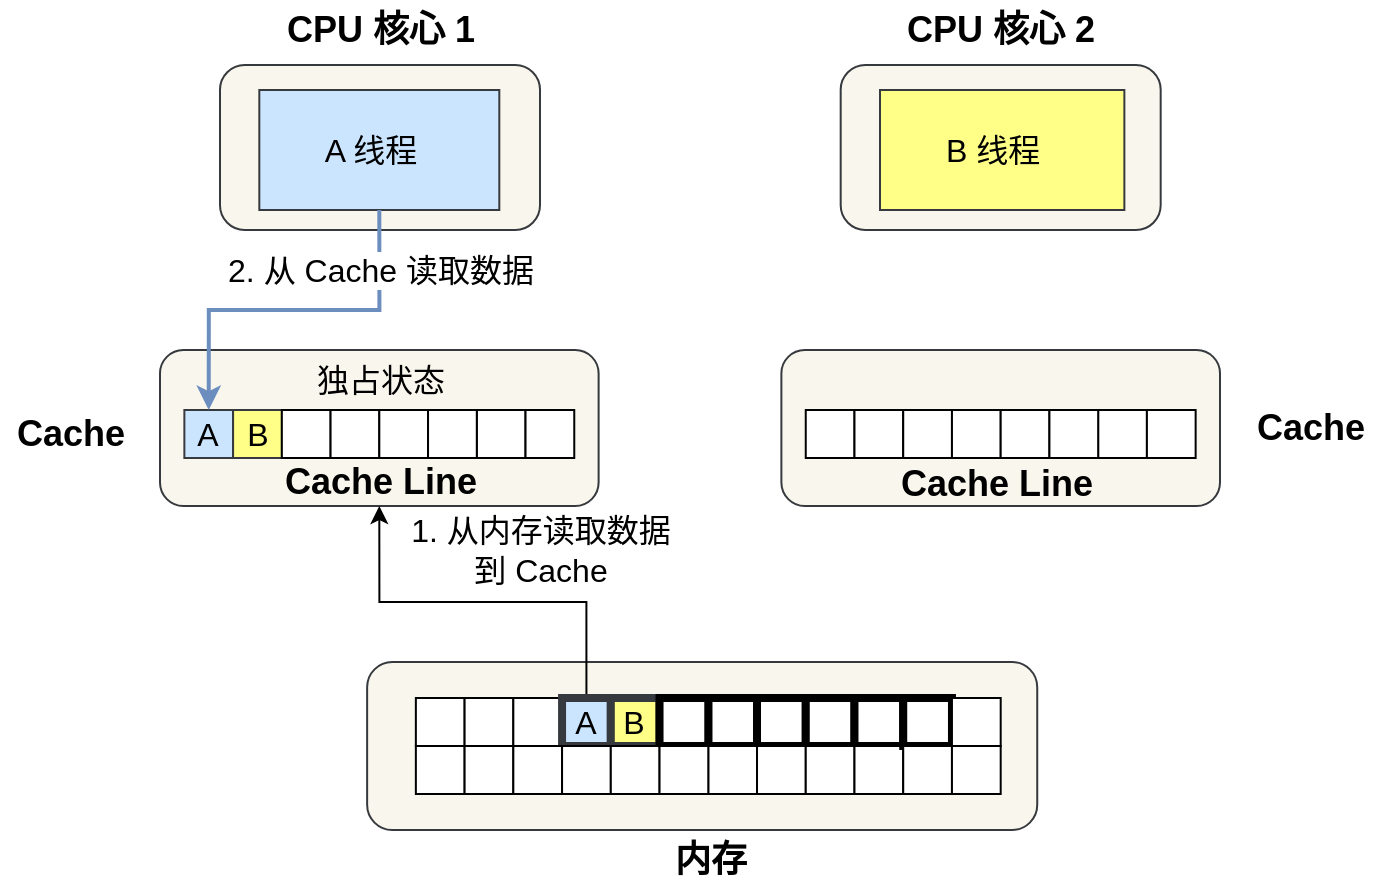 <mxfile version="13.8.3" type="github">
  <diagram id="lHumU1Yx4waUy4x4OvuH" name="Page-1">
    <mxGraphModel dx="1287" dy="1921" grid="1" gridSize="10" guides="1" tooltips="1" connect="1" arrows="1" fold="1" page="1" pageScale="1" pageWidth="827" pageHeight="1169" math="0" shadow="0">
      <root>
        <mxCell id="0" />
        <mxCell id="1" parent="0" />
        <mxCell id="2WWlvlnC3w6bAqd3Cvbb-55" value="" style="rounded=1;whiteSpace=wrap;html=1;shadow=0;sketch=0;strokeWidth=1;fillColor=#f9f7ed;strokeColor=#36393d;" vertex="1" parent="1">
          <mxGeometry x="50" y="-72.5" width="160" height="82.5" as="geometry" />
        </mxCell>
        <mxCell id="2WWlvlnC3w6bAqd3Cvbb-56" value="&lt;font style=&quot;font-size: 16px&quot;&gt;A 线程&amp;nbsp;&amp;nbsp;&lt;/font&gt;" style="rounded=0;whiteSpace=wrap;html=1;shadow=0;sketch=0;strokeWidth=1;fillColor=#cce5ff;strokeColor=#36393d;" vertex="1" parent="1">
          <mxGeometry x="69.66" y="-60" width="120" height="60" as="geometry" />
        </mxCell>
        <mxCell id="2WWlvlnC3w6bAqd3Cvbb-57" value="" style="rounded=1;whiteSpace=wrap;html=1;shadow=0;sketch=0;strokeWidth=1;fillColor=#f9f7ed;strokeColor=#36393d;" vertex="1" parent="1">
          <mxGeometry x="123.563" y="226" width="335.057" height="84" as="geometry" />
        </mxCell>
        <mxCell id="2WWlvlnC3w6bAqd3Cvbb-58" value="" style="rounded=1;whiteSpace=wrap;html=1;shadow=0;sketch=0;strokeWidth=1;fillColor=#f9f7ed;strokeColor=#36393d;" vertex="1" parent="1">
          <mxGeometry x="330.69" y="70" width="219.31" height="78" as="geometry" />
        </mxCell>
        <mxCell id="2WWlvlnC3w6bAqd3Cvbb-59" value="" style="rounded=1;whiteSpace=wrap;html=1;shadow=0;sketch=0;strokeWidth=1;fillColor=#f9f7ed;strokeColor=#36393d;" vertex="1" parent="1">
          <mxGeometry x="20" y="70" width="219.31" height="78" as="geometry" />
        </mxCell>
        <mxCell id="2WWlvlnC3w6bAqd3Cvbb-60" value="&lt;span style=&quot;font-size: 16px;&quot;&gt;1. 从内存读取数据&lt;/span&gt;&lt;br style=&quot;font-size: 16px;&quot;&gt;&lt;span style=&quot;font-size: 16px;&quot;&gt;到 Cache&lt;/span&gt;" style="edgeStyle=orthogonalEdgeStyle;rounded=0;orthogonalLoop=1;jettySize=auto;html=1;exitX=0.5;exitY=0;exitDx=0;exitDy=0;entryX=0.5;entryY=1;entryDx=0;entryDy=0;fontSize=16;" edge="1" parent="1" source="2WWlvlnC3w6bAqd3Cvbb-65" target="2WWlvlnC3w6bAqd3Cvbb-59">
          <mxGeometry as="geometry">
            <mxPoint x="44.368" y="142" as="targetPoint" />
            <mxPoint x="29" y="-26" as="offset" />
          </mxGeometry>
        </mxCell>
        <mxCell id="2WWlvlnC3w6bAqd3Cvbb-61" value="" style="rounded=0;whiteSpace=wrap;html=1;strokeWidth=1;" vertex="1" parent="1">
          <mxGeometry x="147.931" y="244" width="24.368" height="24" as="geometry" />
        </mxCell>
        <mxCell id="2WWlvlnC3w6bAqd3Cvbb-63" value="" style="rounded=0;whiteSpace=wrap;html=1;strokeWidth=1;" vertex="1" parent="1">
          <mxGeometry x="172.299" y="244" width="24.368" height="24" as="geometry" />
        </mxCell>
        <mxCell id="2WWlvlnC3w6bAqd3Cvbb-64" value="" style="rounded=0;whiteSpace=wrap;html=1;strokeWidth=1;" vertex="1" parent="1">
          <mxGeometry x="196.667" y="244" width="24.368" height="24" as="geometry" />
        </mxCell>
        <mxCell id="2WWlvlnC3w6bAqd3Cvbb-65" value="A" style="rounded=0;whiteSpace=wrap;html=1;strokeWidth=4;fillColor=#cce5ff;strokeColor=#36393d;fontSize=16;" vertex="1" parent="1">
          <mxGeometry x="221.034" y="244" width="24.368" height="24" as="geometry" />
        </mxCell>
        <mxCell id="2WWlvlnC3w6bAqd3Cvbb-66" value="B" style="rounded=0;whiteSpace=wrap;html=1;strokeWidth=4;fillColor=#ffff88;strokeColor=#36393d;fontSize=16;" vertex="1" parent="1">
          <mxGeometry x="245.402" y="244" width="24.368" height="24" as="geometry" />
        </mxCell>
        <mxCell id="2WWlvlnC3w6bAqd3Cvbb-67" value="" style="rounded=0;whiteSpace=wrap;html=1;strokeWidth=4;" vertex="1" parent="1">
          <mxGeometry x="294.138" y="244" width="24.368" height="24" as="geometry" />
        </mxCell>
        <mxCell id="2WWlvlnC3w6bAqd3Cvbb-68" value="" style="rounded=0;whiteSpace=wrap;html=1;strokeWidth=4;" vertex="1" parent="1">
          <mxGeometry x="269.77" y="244" width="24.368" height="24" as="geometry" />
        </mxCell>
        <mxCell id="2WWlvlnC3w6bAqd3Cvbb-69" value="" style="rounded=0;whiteSpace=wrap;html=1;strokeWidth=4;sketch=0;shadow=0;" vertex="1" parent="1">
          <mxGeometry x="318.506" y="244" width="24.368" height="24" as="geometry" />
        </mxCell>
        <mxCell id="2WWlvlnC3w6bAqd3Cvbb-70" value="" style="rounded=0;whiteSpace=wrap;html=1;strokeWidth=4;" vertex="1" parent="1">
          <mxGeometry x="342.874" y="244" width="24.368" height="24" as="geometry" />
        </mxCell>
        <mxCell id="2WWlvlnC3w6bAqd3Cvbb-71" value="" style="rounded=0;whiteSpace=wrap;html=1;strokeWidth=4;" vertex="1" parent="1">
          <mxGeometry x="367.241" y="244" width="24.368" height="24" as="geometry" />
        </mxCell>
        <mxCell id="2WWlvlnC3w6bAqd3Cvbb-72" value="" style="rounded=0;whiteSpace=wrap;html=1;" vertex="1" parent="1">
          <mxGeometry x="147.931" y="268" width="24.368" height="24" as="geometry" />
        </mxCell>
        <mxCell id="2WWlvlnC3w6bAqd3Cvbb-73" value="" style="rounded=0;whiteSpace=wrap;html=1;" vertex="1" parent="1">
          <mxGeometry x="172.299" y="268" width="24.368" height="24" as="geometry" />
        </mxCell>
        <mxCell id="2WWlvlnC3w6bAqd3Cvbb-74" value="" style="rounded=0;whiteSpace=wrap;html=1;" vertex="1" parent="1">
          <mxGeometry x="196.667" y="268" width="24.368" height="24" as="geometry" />
        </mxCell>
        <mxCell id="2WWlvlnC3w6bAqd3Cvbb-75" value="" style="rounded=0;whiteSpace=wrap;html=1;" vertex="1" parent="1">
          <mxGeometry x="221.034" y="268" width="24.368" height="24" as="geometry" />
        </mxCell>
        <mxCell id="2WWlvlnC3w6bAqd3Cvbb-76" value="" style="rounded=0;whiteSpace=wrap;html=1;" vertex="1" parent="1">
          <mxGeometry x="245.402" y="268" width="24.368" height="24" as="geometry" />
        </mxCell>
        <mxCell id="2WWlvlnC3w6bAqd3Cvbb-77" value="" style="rounded=0;whiteSpace=wrap;html=1;" vertex="1" parent="1">
          <mxGeometry x="294.138" y="268" width="24.368" height="24" as="geometry" />
        </mxCell>
        <mxCell id="2WWlvlnC3w6bAqd3Cvbb-78" value="" style="rounded=0;whiteSpace=wrap;html=1;" vertex="1" parent="1">
          <mxGeometry x="269.77" y="268" width="24.368" height="24" as="geometry" />
        </mxCell>
        <mxCell id="2WWlvlnC3w6bAqd3Cvbb-79" value="" style="rounded=0;whiteSpace=wrap;html=1;" vertex="1" parent="1">
          <mxGeometry x="318.506" y="268" width="24.368" height="24" as="geometry" />
        </mxCell>
        <mxCell id="2WWlvlnC3w6bAqd3Cvbb-80" value="" style="rounded=0;whiteSpace=wrap;html=1;" vertex="1" parent="1">
          <mxGeometry x="342.874" y="268" width="24.368" height="24" as="geometry" />
        </mxCell>
        <mxCell id="2WWlvlnC3w6bAqd3Cvbb-81" value="" style="rounded=0;whiteSpace=wrap;html=1;" vertex="1" parent="1">
          <mxGeometry x="367.241" y="268" width="24.368" height="24" as="geometry" />
        </mxCell>
        <mxCell id="2WWlvlnC3w6bAqd3Cvbb-82" value="A" style="rounded=0;whiteSpace=wrap;html=1;fillColor=#cce5ff;strokeColor=#36393d;fontSize=16;" vertex="1" parent="1">
          <mxGeometry x="32.184" y="100" width="24.368" height="24" as="geometry" />
        </mxCell>
        <mxCell id="2WWlvlnC3w6bAqd3Cvbb-83" value="B" style="rounded=0;whiteSpace=wrap;html=1;fillColor=#ffff88;strokeColor=#36393d;fontSize=16;" vertex="1" parent="1">
          <mxGeometry x="56.552" y="100" width="24.368" height="24" as="geometry" />
        </mxCell>
        <mxCell id="2WWlvlnC3w6bAqd3Cvbb-84" value="" style="rounded=0;whiteSpace=wrap;html=1;" vertex="1" parent="1">
          <mxGeometry x="80.92" y="100" width="24.368" height="24" as="geometry" />
        </mxCell>
        <mxCell id="2WWlvlnC3w6bAqd3Cvbb-85" value="" style="rounded=0;whiteSpace=wrap;html=1;" vertex="1" parent="1">
          <mxGeometry x="105.287" y="100" width="24.368" height="24" as="geometry" />
        </mxCell>
        <mxCell id="2WWlvlnC3w6bAqd3Cvbb-86" value="" style="rounded=0;whiteSpace=wrap;html=1;" vertex="1" parent="1">
          <mxGeometry x="129.655" y="100" width="24.368" height="24" as="geometry" />
        </mxCell>
        <mxCell id="2WWlvlnC3w6bAqd3Cvbb-87" value="" style="rounded=0;whiteSpace=wrap;html=1;" vertex="1" parent="1">
          <mxGeometry x="178.391" y="100" width="24.368" height="24" as="geometry" />
        </mxCell>
        <mxCell id="2WWlvlnC3w6bAqd3Cvbb-88" value="" style="rounded=0;whiteSpace=wrap;html=1;" vertex="1" parent="1">
          <mxGeometry x="154.023" y="100" width="24.368" height="24" as="geometry" />
        </mxCell>
        <mxCell id="2WWlvlnC3w6bAqd3Cvbb-89" value="" style="rounded=0;whiteSpace=wrap;html=1;" vertex="1" parent="1">
          <mxGeometry x="202.759" y="100" width="24.368" height="24" as="geometry" />
        </mxCell>
        <mxCell id="2WWlvlnC3w6bAqd3Cvbb-90" value="" style="rounded=0;whiteSpace=wrap;html=1;fontSize=16;" vertex="1" parent="1">
          <mxGeometry x="342.874" y="100" width="24.368" height="24" as="geometry" />
        </mxCell>
        <mxCell id="2WWlvlnC3w6bAqd3Cvbb-91" value="" style="rounded=0;whiteSpace=wrap;html=1;fontSize=16;" vertex="1" parent="1">
          <mxGeometry x="367.241" y="100" width="24.368" height="24" as="geometry" />
        </mxCell>
        <mxCell id="2WWlvlnC3w6bAqd3Cvbb-92" value="" style="rounded=0;whiteSpace=wrap;html=1;" vertex="1" parent="1">
          <mxGeometry x="391.609" y="100" width="24.368" height="24" as="geometry" />
        </mxCell>
        <mxCell id="2WWlvlnC3w6bAqd3Cvbb-93" value="" style="rounded=0;whiteSpace=wrap;html=1;" vertex="1" parent="1">
          <mxGeometry x="415.977" y="100" width="24.368" height="24" as="geometry" />
        </mxCell>
        <mxCell id="2WWlvlnC3w6bAqd3Cvbb-94" value="" style="rounded=0;whiteSpace=wrap;html=1;" vertex="1" parent="1">
          <mxGeometry x="440.345" y="100" width="24.368" height="24" as="geometry" />
        </mxCell>
        <mxCell id="2WWlvlnC3w6bAqd3Cvbb-95" value="" style="rounded=0;whiteSpace=wrap;html=1;" vertex="1" parent="1">
          <mxGeometry x="489.08" y="100" width="24.368" height="24" as="geometry" />
        </mxCell>
        <mxCell id="2WWlvlnC3w6bAqd3Cvbb-96" value="" style="rounded=0;whiteSpace=wrap;html=1;" vertex="1" parent="1">
          <mxGeometry x="464.713" y="100" width="24.368" height="24" as="geometry" />
        </mxCell>
        <mxCell id="2WWlvlnC3w6bAqd3Cvbb-97" value="" style="rounded=0;whiteSpace=wrap;html=1;" vertex="1" parent="1">
          <mxGeometry x="513.448" y="100" width="24.368" height="24" as="geometry" />
        </mxCell>
        <mxCell id="2WWlvlnC3w6bAqd3Cvbb-98" value="" style="rounded=0;whiteSpace=wrap;html=1;strokeWidth=4;" vertex="1" parent="1">
          <mxGeometry x="391.609" y="244" width="24.368" height="24" as="geometry" />
        </mxCell>
        <mxCell id="2WWlvlnC3w6bAqd3Cvbb-99" value="" style="rounded=0;whiteSpace=wrap;html=1;" vertex="1" parent="1">
          <mxGeometry x="391.609" y="268" width="24.368" height="24" as="geometry" />
        </mxCell>
        <mxCell id="2WWlvlnC3w6bAqd3Cvbb-100" value="" style="rounded=0;whiteSpace=wrap;html=1;" vertex="1" parent="1">
          <mxGeometry x="415.977" y="244" width="24.368" height="24" as="geometry" />
        </mxCell>
        <mxCell id="2WWlvlnC3w6bAqd3Cvbb-101" value="" style="rounded=0;whiteSpace=wrap;html=1;" vertex="1" parent="1">
          <mxGeometry x="415.977" y="268" width="24.368" height="24" as="geometry" />
        </mxCell>
        <mxCell id="2WWlvlnC3w6bAqd3Cvbb-102" value="CPU 核心 1" style="text;html=1;align=center;verticalAlign=middle;resizable=0;points=[];autosize=1;fontSize=18;fontStyle=1" vertex="1" parent="1">
          <mxGeometry x="74.66" y="-105" width="110" height="30" as="geometry" />
        </mxCell>
        <mxCell id="2WWlvlnC3w6bAqd3Cvbb-103" value="" style="rounded=1;whiteSpace=wrap;html=1;shadow=0;sketch=0;strokeWidth=1;fillColor=#f9f7ed;strokeColor=#36393d;" vertex="1" parent="1">
          <mxGeometry x="360.34" y="-72.5" width="160" height="82.5" as="geometry" />
        </mxCell>
        <mxCell id="2WWlvlnC3w6bAqd3Cvbb-105" value="&lt;font style=&quot;font-size: 16px&quot;&gt;B 线程&amp;nbsp;&amp;nbsp;&lt;/font&gt;" style="rounded=0;whiteSpace=wrap;html=1;shadow=0;sketch=0;strokeWidth=1;fillColor=#ffff88;strokeColor=#36393d;" vertex="1" parent="1">
          <mxGeometry x="380" y="-60" width="122.18" height="60" as="geometry" />
        </mxCell>
        <mxCell id="2WWlvlnC3w6bAqd3Cvbb-106" value="CPU 核心 2" style="text;html=1;align=center;verticalAlign=middle;resizable=0;points=[];autosize=1;fontSize=18;fontStyle=1" vertex="1" parent="1">
          <mxGeometry x="385.0" y="-105" width="110" height="30" as="geometry" />
        </mxCell>
        <mxCell id="2WWlvlnC3w6bAqd3Cvbb-107" value="Cache Line" style="text;html=1;align=center;verticalAlign=middle;resizable=0;points=[];autosize=1;fontSize=18;fontStyle=1" vertex="1" parent="1">
          <mxGeometry x="383" y="122" width="110" height="30" as="geometry" />
        </mxCell>
        <mxCell id="2WWlvlnC3w6bAqd3Cvbb-108" value="Cache Line" style="text;html=1;align=center;verticalAlign=middle;resizable=0;points=[];autosize=1;fontSize=18;fontStyle=1" vertex="1" parent="1">
          <mxGeometry x="74.66" y="121" width="110" height="30" as="geometry" />
        </mxCell>
        <mxCell id="2WWlvlnC3w6bAqd3Cvbb-109" value="2. 从 Cache 读取数据" style="edgeStyle=orthogonalEdgeStyle;rounded=0;orthogonalLoop=1;jettySize=auto;html=1;entryX=0.5;entryY=0;entryDx=0;entryDy=0;fontSize=16;fillColor=#dae8fc;strokeColor=#6c8ebf;gradientColor=#7ea6e0;strokeWidth=2;exitX=0.5;exitY=1;exitDx=0;exitDy=0;" edge="1" parent="1" source="2WWlvlnC3w6bAqd3Cvbb-56" target="2WWlvlnC3w6bAqd3Cvbb-82">
          <mxGeometry x="-0.676" relative="1" as="geometry">
            <mxPoint as="offset" />
          </mxGeometry>
        </mxCell>
        <mxCell id="2WWlvlnC3w6bAqd3Cvbb-110" value="内存" style="text;html=1;align=center;verticalAlign=middle;resizable=0;points=[];autosize=1;fontSize=18;fontStyle=1" vertex="1" parent="1">
          <mxGeometry x="269.77" y="310" width="50" height="30" as="geometry" />
        </mxCell>
        <mxCell id="2WWlvlnC3w6bAqd3Cvbb-111" value="Cache" style="text;html=1;align=center;verticalAlign=middle;resizable=0;points=[];autosize=1;fontSize=18;fontStyle=1" vertex="1" parent="1">
          <mxGeometry x="-60" y="97" width="70" height="30" as="geometry" />
        </mxCell>
        <mxCell id="2WWlvlnC3w6bAqd3Cvbb-112" value="Cache" style="text;html=1;align=center;verticalAlign=middle;resizable=0;points=[];autosize=1;fontSize=18;fontStyle=1" vertex="1" parent="1">
          <mxGeometry x="560" y="94" width="70" height="30" as="geometry" />
        </mxCell>
        <mxCell id="2WWlvlnC3w6bAqd3Cvbb-114" value="独占状态" style="text;html=1;align=center;verticalAlign=middle;resizable=0;points=[];autosize=1;fontSize=16;" vertex="1" parent="1">
          <mxGeometry x="89.66" y="75" width="80" height="20" as="geometry" />
        </mxCell>
      </root>
    </mxGraphModel>
  </diagram>
</mxfile>
